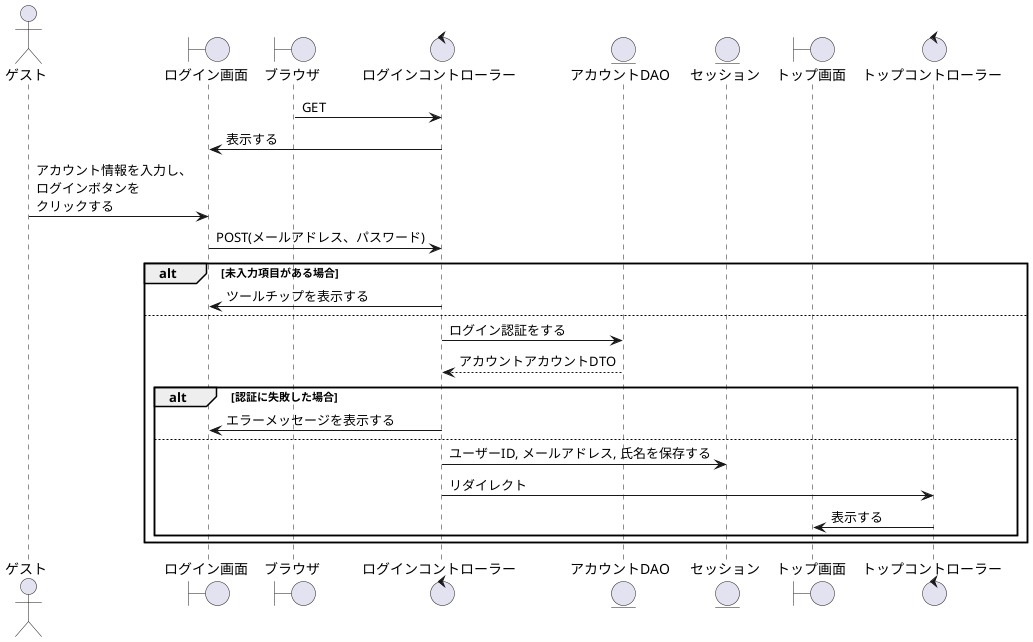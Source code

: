 @startuml ログイン

actor    "ゲスト" as act
boundary "ログイン画面" as Login
boundary "ブラウザ" as brz
control  "ログインコントローラー" as Approval_c
entity   "アカウントDAO" as Account
entity   "セッション" as sessyon
boundary "トップ画面" as Top
control  "トップコントローラー" as Completion_c

'-------------------------------------------------------------------------------------------

brz -> Approval_c : GET
Login <- Approval_c : 表示する
act -> Login : アカウント情報を入力し、\nログインボタンを\nクリックする
Login -> Approval_c : POST(メールアドレス、パスワード)
alt 未入力項目がある場合
    Approval_c -> Login: ツールチップを表示する
    else
        Approval_c -> Account : ログイン認証をする
        Approval_c <-- Account :アカウントアカウントDTO
    alt 認証に失敗した場合
        Approval_c -> Login: エラーメッセージを表示する
    else
        Approval_c -> sessyon : ユーザーID, メールアドレス, 氏名を保存する
        Approval_c -> Completion_c : リダイレクト
        Completion_c -> Top : 表示する
    end
end

@enduml